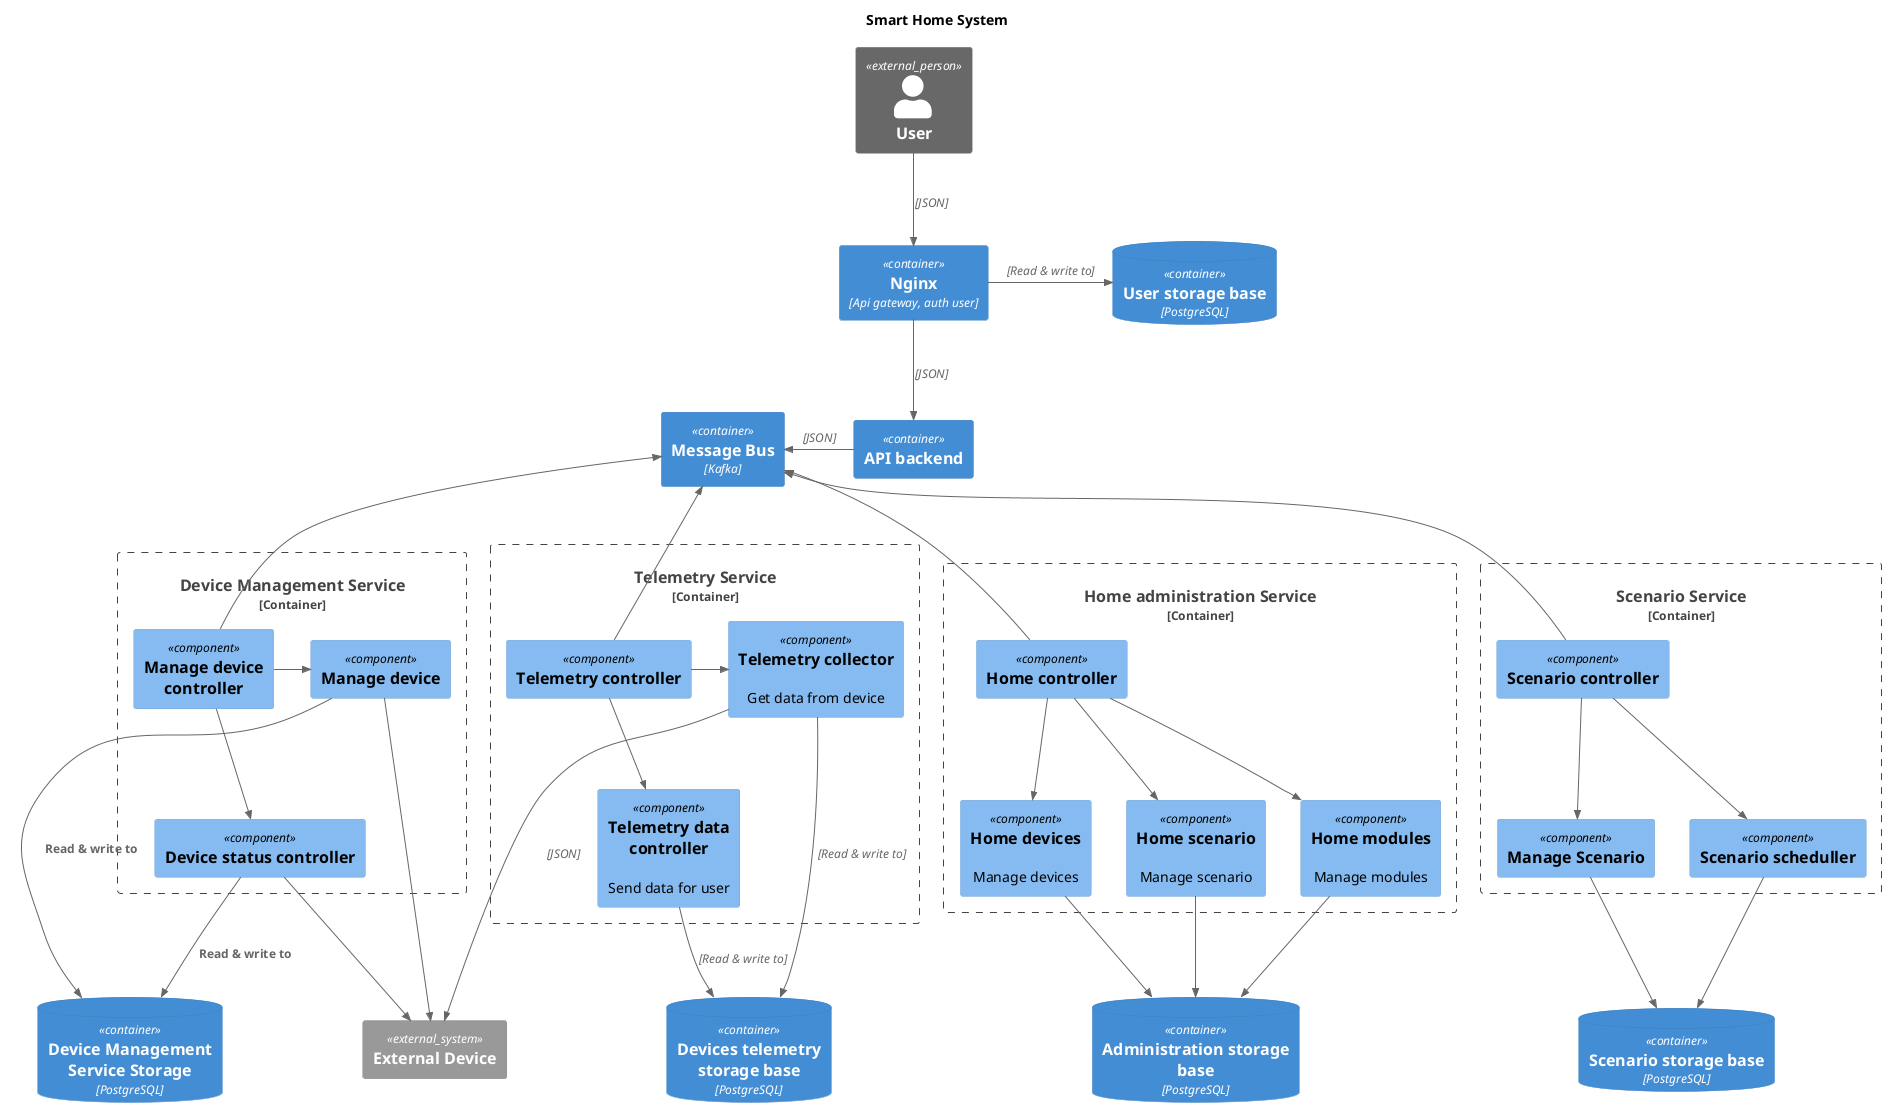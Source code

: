 @startuml
!include <c4/C4_Component.puml>

title Smart Home System

Person_Ext(customer, User, "")
System_Ext(api_access, "External Device", "")

Container(message_bus, "Message Bus", "Kafka")
Container(api_backend, "API backend", "")
Container(api_gateway, "Nginx", "Api gateway, auth user")
ContainerDb(db_dms, "Device Management Service Storage", "PostgreSQL", "")
ContainerDb(db_users, "User storage base", "PostgreSQL", "")
ContainerDb(db_telemetry, "Devices telemetry storage base", "PostgreSQL", "")
ContainerDb(db_administration, "Administration storage base", "PostgreSQL", "")
ContainerDb(db_scenario, "Scenario storage base", "PostgreSQL", "")

Container_Boundary(dms, "Device Management Service") {   

    Component(device_management_controller, "Manage device controller", "", "")
    Component(device_management, "Manage device", "", "")
    Component(device_status, "Device status controller", "", "")


    Rel(device_management, api_access, "", "")
    Rel_U(device_management_controller, message_bus, "", "")
    Rel(device_management, db_dms, "Read & write to", "")

    Rel(device_status, api_access, "", "")
    Rel(device_status, db_dms, "Read & write to", "")

    Rel_R(device_management_controller, device_management, "", "")
    Rel_D(device_management_controller, device_status, "", "")
    
}

Container_Boundary(telemetry, "Telemetry Service") {   
    
    Component(device_telemetry_collector, "Telemetry collector", "", "Get data from device") 
    Component(device_telemetry, "Telemetry controller", "", "")
    Component(device_telemetry_data, "Telemetry data controller", "", "Send data for user")
  
    Rel(device_telemetry_collector, "db_telemetry", "", "Read & write to")
    Rel(device_telemetry_data, "db_telemetry", "", "Read & write to")
    Rel(device_telemetry_collector, "api_access", "", "JSON")
    Rel_U(device_telemetry, message_bus, "", "")

    Rel_R(device_telemetry, device_telemetry_collector, "", "")
    Rel_D(device_telemetry, device_telemetry_data, "", "")
}

Container_Boundary(home_administration, "Home administration Service") {
   Component(home_administration_controller, "Home controller", "", "")
   Component(home_administration_modules, "Home modules", "", "Manage modules") 
   Component(home_administration_devices, "Home devices", "", "Manage devices")
   Component(home_administration_scenario, "Home scenario", "", "Manage scenario")

   Rel_D(home_administration_controller, home_administration_modules, "", "")
   Rel_D(home_administration_controller, home_administration_devices, "", "")
   Rel_D(home_administration_controller, home_administration_scenario, "", "")

   Rel_D(home_administration_modules, db_administration, "", "")
   Rel_D(home_administration_devices, db_administration, "", "")
   Rel_D(home_administration_scenario, db_administration, "", "")

   Rel_U(home_administration_controller, message_bus, "", "")
}

Container_Boundary(scenario, "Scenario Service") {
   Component(scenario_controller, "Scenario controller", "", "")
   Component(scenario_manage, "Manage Scenario", "", "")
   Component(scenario_schedule, "Scenario scheduller", "", "")

   Rel_D(scenario_controller, scenario_manage, "", "")
   Rel_D(scenario_controller, scenario_schedule, "", "")

   Rel_D(scenario_manage, db_scenario, "", "")
   Rel_D(scenario_schedule, db_scenario, "", "")

   Rel_U(scenario_controller, message_bus, "", "")
}



Rel(customer, api_gateway, "", "JSON")
Rel_R(api_gateway, db_users, "", "Read & write to")
Rel(api_gateway, api_backend, "", "JSON")
Rel_L(api_backend, message_bus, "", "JSON")

@enduml
